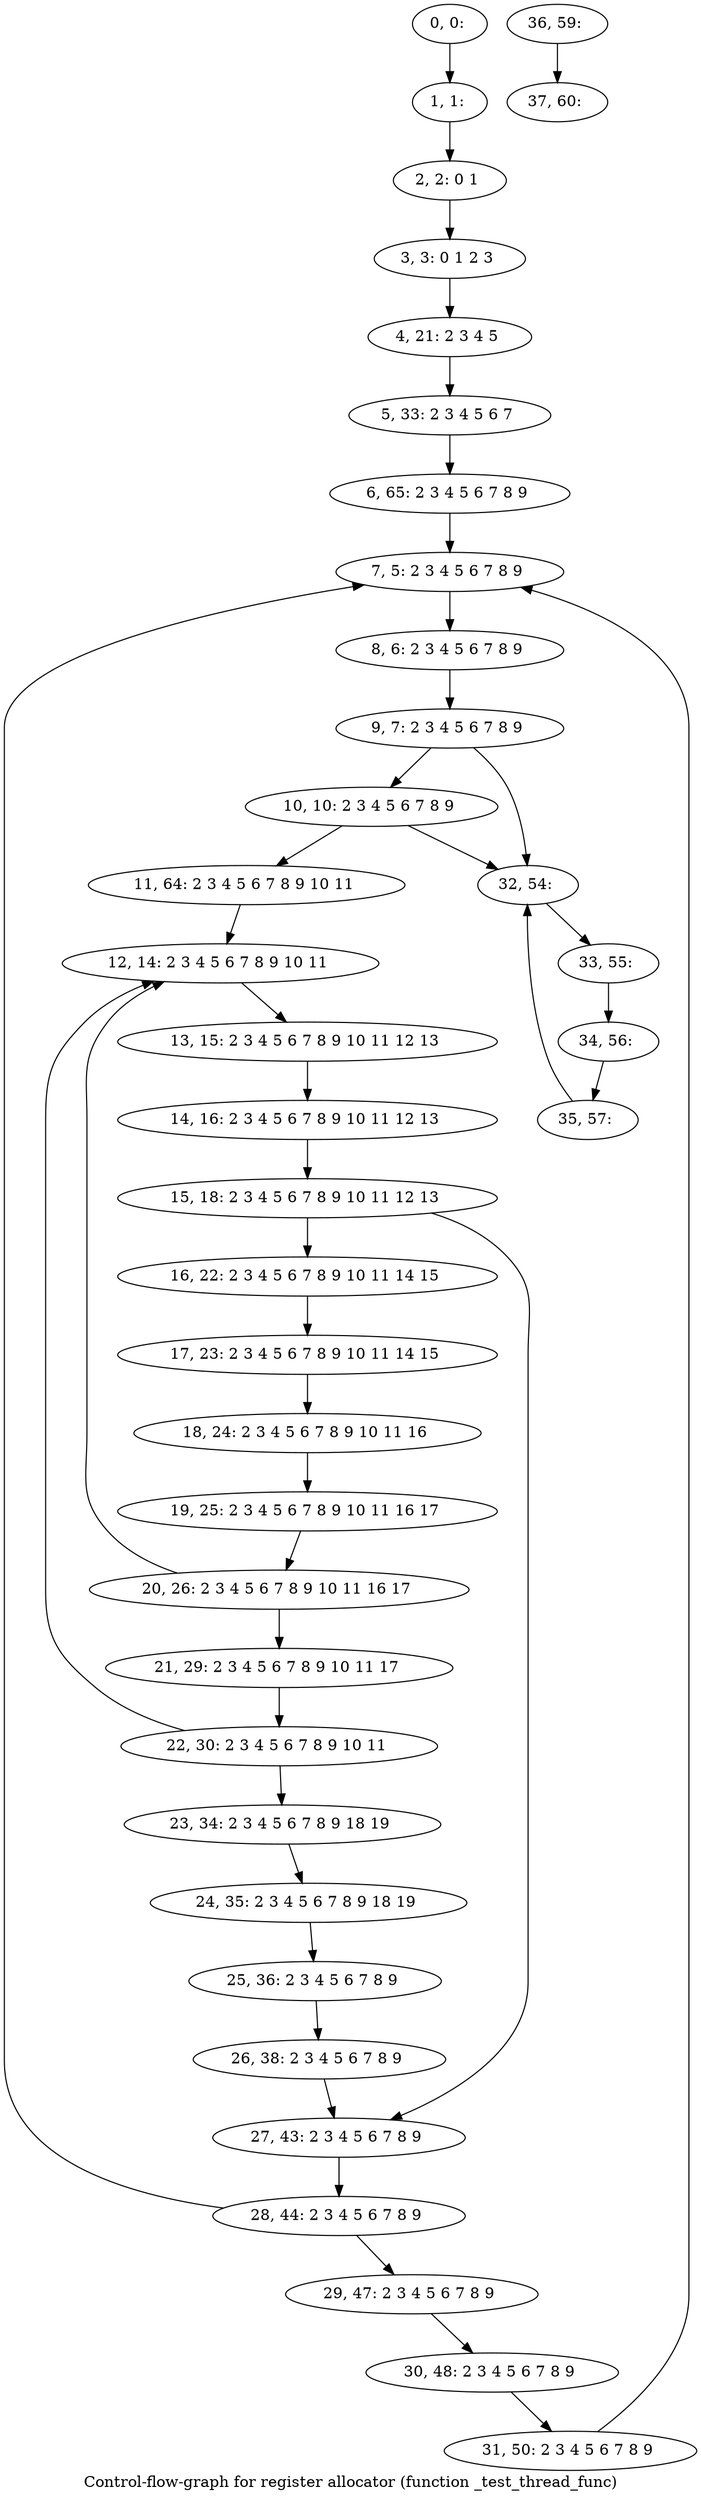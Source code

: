 digraph G {
graph [label="Control-flow-graph for register allocator (function _test_thread_func)"]
0[label="0, 0: "];
1[label="1, 1: "];
2[label="2, 2: 0 1 "];
3[label="3, 3: 0 1 2 3 "];
4[label="4, 21: 2 3 4 5 "];
5[label="5, 33: 2 3 4 5 6 7 "];
6[label="6, 65: 2 3 4 5 6 7 8 9 "];
7[label="7, 5: 2 3 4 5 6 7 8 9 "];
8[label="8, 6: 2 3 4 5 6 7 8 9 "];
9[label="9, 7: 2 3 4 5 6 7 8 9 "];
10[label="10, 10: 2 3 4 5 6 7 8 9 "];
11[label="11, 64: 2 3 4 5 6 7 8 9 10 11 "];
12[label="12, 14: 2 3 4 5 6 7 8 9 10 11 "];
13[label="13, 15: 2 3 4 5 6 7 8 9 10 11 12 13 "];
14[label="14, 16: 2 3 4 5 6 7 8 9 10 11 12 13 "];
15[label="15, 18: 2 3 4 5 6 7 8 9 10 11 12 13 "];
16[label="16, 22: 2 3 4 5 6 7 8 9 10 11 14 15 "];
17[label="17, 23: 2 3 4 5 6 7 8 9 10 11 14 15 "];
18[label="18, 24: 2 3 4 5 6 7 8 9 10 11 16 "];
19[label="19, 25: 2 3 4 5 6 7 8 9 10 11 16 17 "];
20[label="20, 26: 2 3 4 5 6 7 8 9 10 11 16 17 "];
21[label="21, 29: 2 3 4 5 6 7 8 9 10 11 17 "];
22[label="22, 30: 2 3 4 5 6 7 8 9 10 11 "];
23[label="23, 34: 2 3 4 5 6 7 8 9 18 19 "];
24[label="24, 35: 2 3 4 5 6 7 8 9 18 19 "];
25[label="25, 36: 2 3 4 5 6 7 8 9 "];
26[label="26, 38: 2 3 4 5 6 7 8 9 "];
27[label="27, 43: 2 3 4 5 6 7 8 9 "];
28[label="28, 44: 2 3 4 5 6 7 8 9 "];
29[label="29, 47: 2 3 4 5 6 7 8 9 "];
30[label="30, 48: 2 3 4 5 6 7 8 9 "];
31[label="31, 50: 2 3 4 5 6 7 8 9 "];
32[label="32, 54: "];
33[label="33, 55: "];
34[label="34, 56: "];
35[label="35, 57: "];
36[label="36, 59: "];
37[label="37, 60: "];
0->1 ;
1->2 ;
2->3 ;
3->4 ;
4->5 ;
5->6 ;
6->7 ;
7->8 ;
8->9 ;
9->10 ;
9->32 ;
10->11 ;
10->32 ;
11->12 ;
12->13 ;
13->14 ;
14->15 ;
15->16 ;
15->27 ;
16->17 ;
17->18 ;
18->19 ;
19->20 ;
20->21 ;
20->12 ;
21->22 ;
22->23 ;
22->12 ;
23->24 ;
24->25 ;
25->26 ;
26->27 ;
27->28 ;
28->29 ;
28->7 ;
29->30 ;
30->31 ;
31->7 ;
32->33 ;
33->34 ;
34->35 ;
35->32 ;
36->37 ;
}
